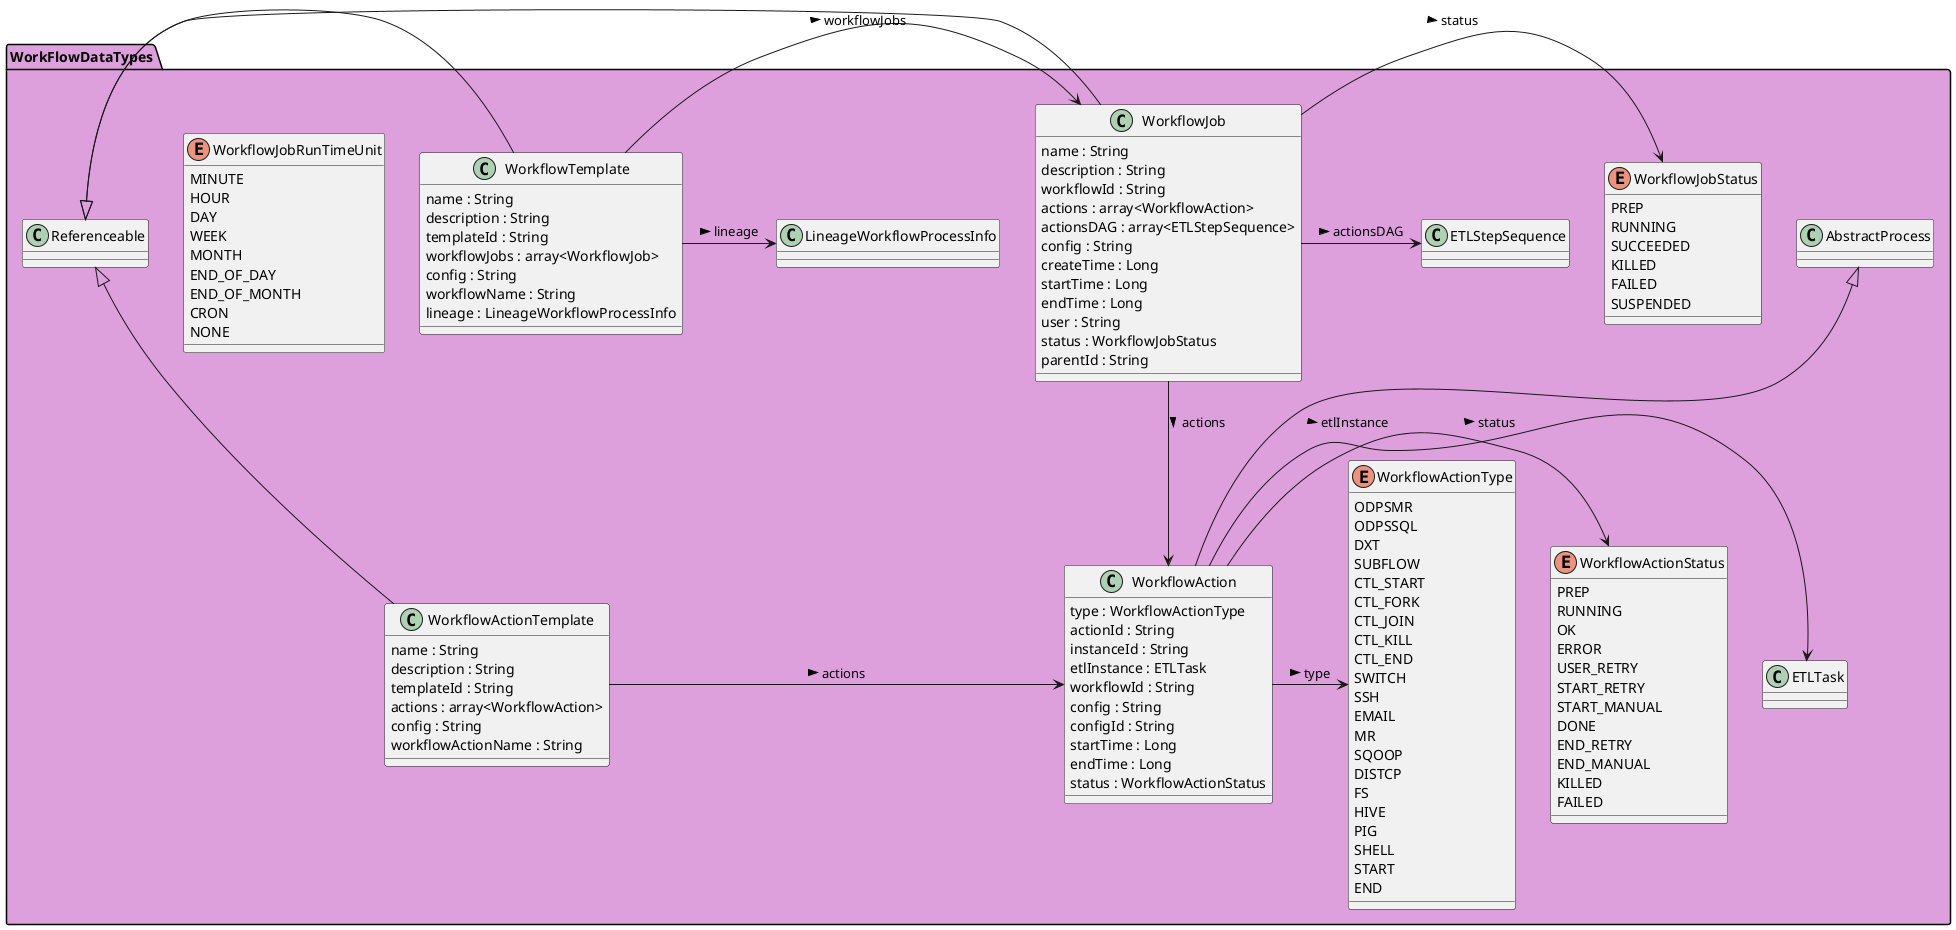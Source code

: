 @startuml


package WorkFlowDataTypes #Plum {
    enum WorkflowActionType {
        ODPSMR
        ODPSSQL
        DXT
        SUBFLOW
        CTL_START
        CTL_FORK
        CTL_JOIN
        CTL_KILL
        CTL_END
        SWITCH
        SSH
        EMAIL
        MR
        SQOOP
        DISTCP
        FS
        HIVE
        PIG
        SHELL
        START
        END
    }
    enum WorkflowActionStatus {
        PREP
        RUNNING
        OK
        ERROR
        USER_RETRY
        START_RETRY
        START_MANUAL
        DONE
        END_RETRY
        END_MANUAL
        KILLED
        FAILED
    }
    enum WorkflowJobStatus {
        PREP
        RUNNING
        SUCCEEDED
        KILLED
        FAILED
        SUSPENDED
    }
    enum WorkflowJobRunTimeUnit {
        MINUTE
        HOUR
        DAY
        WEEK
        MONTH
        END_OF_DAY
        END_OF_MONTH
        CRON
        NONE
    }
    class WorkflowAction {
        type : WorkflowActionType
        actionId : String
        instanceId : String
        etlInstance : ETLTask
        workflowId : String
        config : String
        configId : String
        startTime : Long
        endTime : Long
        status : WorkflowActionStatus
    }
    class WorkflowActionTemplate {
        name : String
        description : String
        templateId : String
        actions : array<WorkflowAction>
        config : String
        workflowActionName : String
    }
    class WorkflowJob {
        name : String
        description : String
        workflowId : String
        actions : array<WorkflowAction>
        actionsDAG : array<ETLStepSequence>
        config : String
        createTime : Long
        startTime : Long
        endTime : Long
        user : String
        status : WorkflowJobStatus
        parentId : String
    }
    class WorkflowTemplate {
        name : String
        description : String
        templateId : String
        workflowJobs : array<WorkflowJob>
        config : String
        workflowName : String
        lineage : LineageWorkflowProcessInfo
    }

    WorkflowAction -> WorkflowActionType : type >
    WorkflowAction -> ETLTask : etlInstance >
    WorkflowAction -> WorkflowActionStatus : status >
    WorkflowActionTemplate -> WorkflowAction : actions >
    WorkflowJob --> WorkflowAction : actions >
    WorkflowJob -> ETLStepSequence : actionsDAG >
    WorkflowJob -> WorkflowJobStatus : status >
    WorkflowTemplate -> WorkflowJob : workflowJobs >
    WorkflowTemplate -> LineageWorkflowProcessInfo : lineage >

    AbstractProcess <|-- WorkflowAction
    Referenceable <|-- WorkflowActionTemplate
    Referenceable <|- WorkflowJob
    Referenceable <|- WorkflowTemplate
}




@enduml

